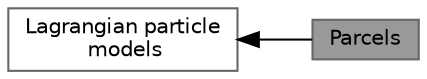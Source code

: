 digraph "Parcels"
{
 // LATEX_PDF_SIZE
  bgcolor="transparent";
  edge [fontname=Helvetica,fontsize=10,labelfontname=Helvetica,labelfontsize=10];
  node [fontname=Helvetica,fontsize=10,shape=box,height=0.2,width=0.4];
  rankdir=LR;
  Node2 [id="Node000002",label="Lagrangian particle\l models",height=0.2,width=0.4,color="grey40", fillcolor="white", style="filled",URL="$group__grpLagrangianIntermediate.html",tooltip=" "];
  Node1 [id="Node000001",label="Parcels",height=0.2,width=0.4,color="gray40", fillcolor="grey60", style="filled", fontcolor="black",tooltip=" "];
  Node2->Node1 [shape=plaintext, dir="back", style="solid"];
}
